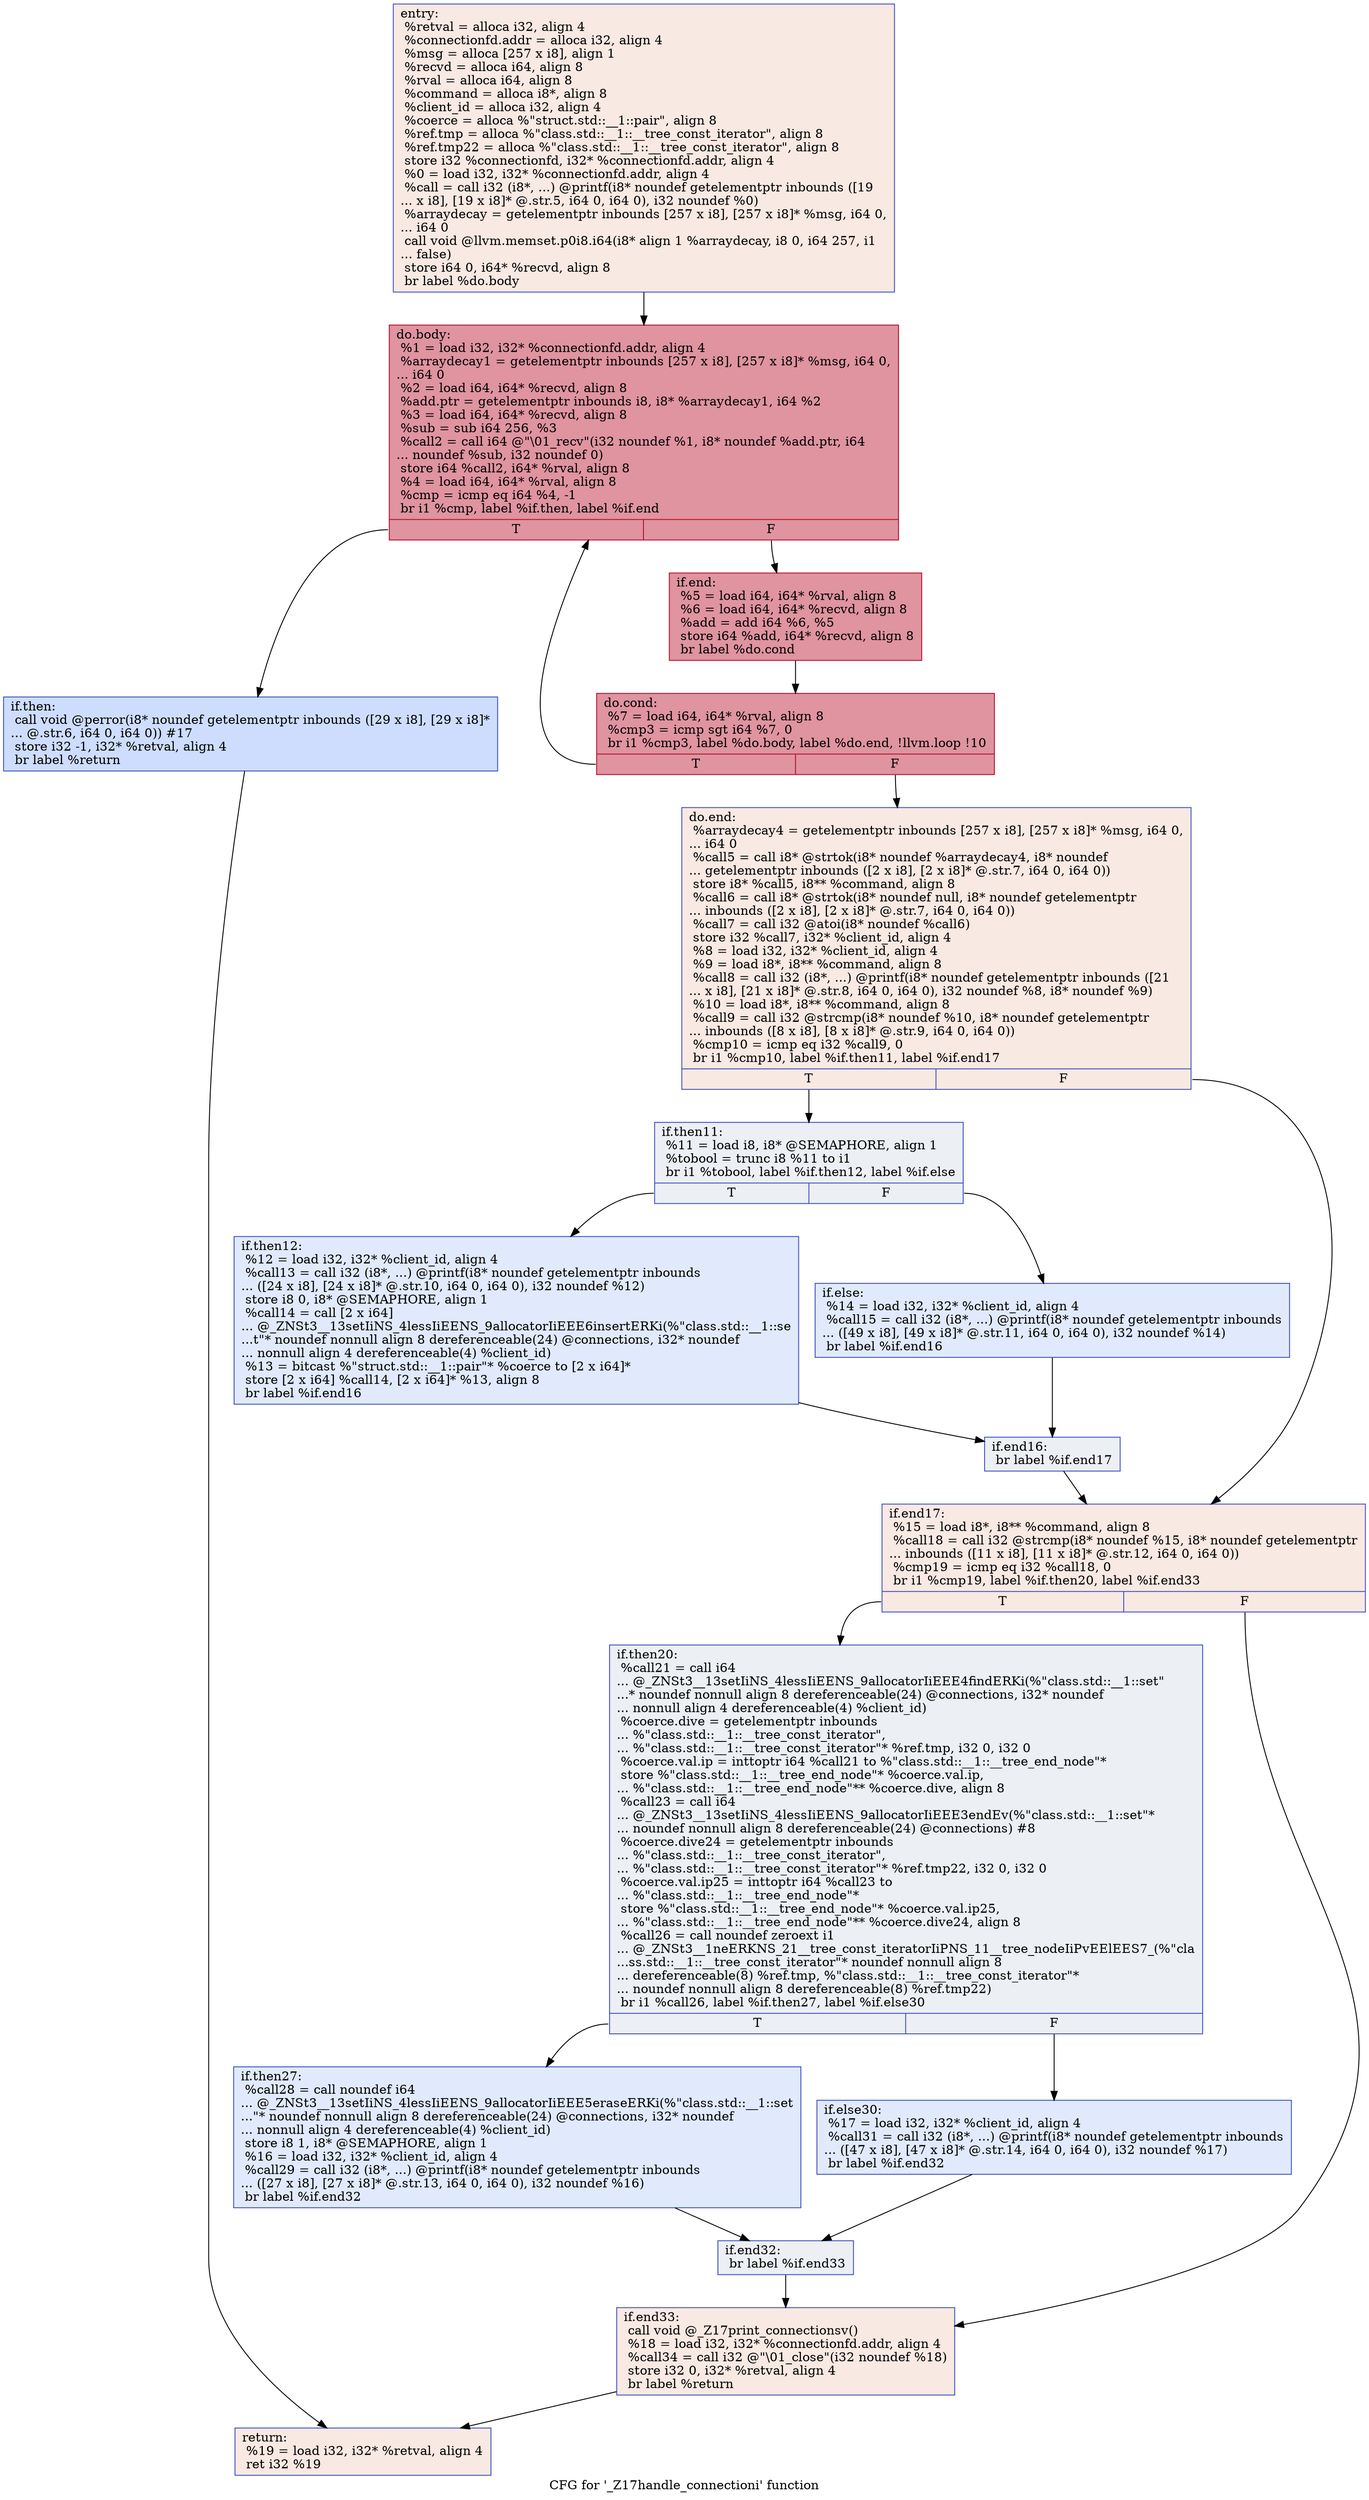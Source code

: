 digraph "CFG for '_Z17handle_connectioni' function" {
	label="CFG for '_Z17handle_connectioni' function";

	Node0x600002556080 [shape=record,color="#3d50c3ff", style=filled, fillcolor="#efcebd70",label="{entry:\l  %retval = alloca i32, align 4\l  %connectionfd.addr = alloca i32, align 4\l  %msg = alloca [257 x i8], align 1\l  %recvd = alloca i64, align 8\l  %rval = alloca i64, align 8\l  %command = alloca i8*, align 8\l  %client_id = alloca i32, align 4\l  %coerce = alloca %\"struct.std::__1::pair\", align 8\l  %ref.tmp = alloca %\"class.std::__1::__tree_const_iterator\", align 8\l  %ref.tmp22 = alloca %\"class.std::__1::__tree_const_iterator\", align 8\l  store i32 %connectionfd, i32* %connectionfd.addr, align 4\l  %0 = load i32, i32* %connectionfd.addr, align 4\l  %call = call i32 (i8*, ...) @printf(i8* noundef getelementptr inbounds ([19\l... x i8], [19 x i8]* @.str.5, i64 0, i64 0), i32 noundef %0)\l  %arraydecay = getelementptr inbounds [257 x i8], [257 x i8]* %msg, i64 0,\l... i64 0\l  call void @llvm.memset.p0i8.i64(i8* align 1 %arraydecay, i8 0, i64 257, i1\l... false)\l  store i64 0, i64* %recvd, align 8\l  br label %do.body\l}"];
	Node0x600002556080 -> Node0x600002556140;
	Node0x600002556140 [shape=record,color="#b70d28ff", style=filled, fillcolor="#b70d2870",label="{do.body:                                          \l  %1 = load i32, i32* %connectionfd.addr, align 4\l  %arraydecay1 = getelementptr inbounds [257 x i8], [257 x i8]* %msg, i64 0,\l... i64 0\l  %2 = load i64, i64* %recvd, align 8\l  %add.ptr = getelementptr inbounds i8, i8* %arraydecay1, i64 %2\l  %3 = load i64, i64* %recvd, align 8\l  %sub = sub i64 256, %3\l  %call2 = call i64 @\"\\01_recv\"(i32 noundef %1, i8* noundef %add.ptr, i64\l... noundef %sub, i32 noundef 0)\l  store i64 %call2, i64* %rval, align 8\l  %4 = load i64, i64* %rval, align 8\l  %cmp = icmp eq i64 %4, -1\l  br i1 %cmp, label %if.then, label %if.end\l|{<s0>T|<s1>F}}"];
	Node0x600002556140:s0 -> Node0x600002556200;
	Node0x600002556140:s1 -> Node0x600002556240;
	Node0x600002556200 [shape=record,color="#3d50c3ff", style=filled, fillcolor="#8fb1fe70",label="{if.then:                                          \l  call void @perror(i8* noundef getelementptr inbounds ([29 x i8], [29 x i8]*\l... @.str.6, i64 0, i64 0)) #17\l  store i32 -1, i32* %retval, align 4\l  br label %return\l}"];
	Node0x600002556200 -> Node0x6000025562c0;
	Node0x600002556240 [shape=record,color="#b70d28ff", style=filled, fillcolor="#b70d2870",label="{if.end:                                           \l  %5 = load i64, i64* %rval, align 8\l  %6 = load i64, i64* %recvd, align 8\l  %add = add i64 %6, %5\l  store i64 %add, i64* %recvd, align 8\l  br label %do.cond\l}"];
	Node0x600002556240 -> Node0x600002556300;
	Node0x600002556300 [shape=record,color="#b70d28ff", style=filled, fillcolor="#b70d2870",label="{do.cond:                                          \l  %7 = load i64, i64* %rval, align 8\l  %cmp3 = icmp sgt i64 %7, 0\l  br i1 %cmp3, label %do.body, label %do.end, !llvm.loop !10\l|{<s0>T|<s1>F}}"];
	Node0x600002556300:s0 -> Node0x600002556140;
	Node0x600002556300:s1 -> Node0x600002556340;
	Node0x600002556340 [shape=record,color="#3d50c3ff", style=filled, fillcolor="#efcebd70",label="{do.end:                                           \l  %arraydecay4 = getelementptr inbounds [257 x i8], [257 x i8]* %msg, i64 0,\l... i64 0\l  %call5 = call i8* @strtok(i8* noundef %arraydecay4, i8* noundef\l... getelementptr inbounds ([2 x i8], [2 x i8]* @.str.7, i64 0, i64 0))\l  store i8* %call5, i8** %command, align 8\l  %call6 = call i8* @strtok(i8* noundef null, i8* noundef getelementptr\l... inbounds ([2 x i8], [2 x i8]* @.str.7, i64 0, i64 0))\l  %call7 = call i32 @atoi(i8* noundef %call6)\l  store i32 %call7, i32* %client_id, align 4\l  %8 = load i32, i32* %client_id, align 4\l  %9 = load i8*, i8** %command, align 8\l  %call8 = call i32 (i8*, ...) @printf(i8* noundef getelementptr inbounds ([21\l... x i8], [21 x i8]* @.str.8, i64 0, i64 0), i32 noundef %8, i8* noundef %9)\l  %10 = load i8*, i8** %command, align 8\l  %call9 = call i32 @strcmp(i8* noundef %10, i8* noundef getelementptr\l... inbounds ([8 x i8], [8 x i8]* @.str.9, i64 0, i64 0))\l  %cmp10 = icmp eq i32 %call9, 0\l  br i1 %cmp10, label %if.then11, label %if.end17\l|{<s0>T|<s1>F}}"];
	Node0x600002556340:s0 -> Node0x6000025564c0;
	Node0x600002556340:s1 -> Node0x600002556500;
	Node0x6000025564c0 [shape=record,color="#3d50c3ff", style=filled, fillcolor="#d4dbe670",label="{if.then11:                                        \l  %11 = load i8, i8* @SEMAPHORE, align 1\l  %tobool = trunc i8 %11 to i1\l  br i1 %tobool, label %if.then12, label %if.else\l|{<s0>T|<s1>F}}"];
	Node0x6000025564c0:s0 -> Node0x600002556540;
	Node0x6000025564c0:s1 -> Node0x600002556580;
	Node0x600002556540 [shape=record,color="#3d50c3ff", style=filled, fillcolor="#b9d0f970",label="{if.then12:                                        \l  %12 = load i32, i32* %client_id, align 4\l  %call13 = call i32 (i8*, ...) @printf(i8* noundef getelementptr inbounds\l... ([24 x i8], [24 x i8]* @.str.10, i64 0, i64 0), i32 noundef %12)\l  store i8 0, i8* @SEMAPHORE, align 1\l  %call14 = call [2 x i64]\l... @_ZNSt3__13setIiNS_4lessIiEENS_9allocatorIiEEE6insertERKi(%\"class.std::__1::se\l...t\"* noundef nonnull align 8 dereferenceable(24) @connections, i32* noundef\l... nonnull align 4 dereferenceable(4) %client_id)\l  %13 = bitcast %\"struct.std::__1::pair\"* %coerce to [2 x i64]*\l  store [2 x i64] %call14, [2 x i64]* %13, align 8\l  br label %if.end16\l}"];
	Node0x600002556540 -> Node0x600002556600;
	Node0x600002556580 [shape=record,color="#3d50c3ff", style=filled, fillcolor="#b9d0f970",label="{if.else:                                          \l  %14 = load i32, i32* %client_id, align 4\l  %call15 = call i32 (i8*, ...) @printf(i8* noundef getelementptr inbounds\l... ([49 x i8], [49 x i8]* @.str.11, i64 0, i64 0), i32 noundef %14)\l  br label %if.end16\l}"];
	Node0x600002556580 -> Node0x600002556600;
	Node0x600002556600 [shape=record,color="#3d50c3ff", style=filled, fillcolor="#d4dbe670",label="{if.end16:                                         \l  br label %if.end17\l}"];
	Node0x600002556600 -> Node0x600002556500;
	Node0x600002556500 [shape=record,color="#3d50c3ff", style=filled, fillcolor="#efcebd70",label="{if.end17:                                         \l  %15 = load i8*, i8** %command, align 8\l  %call18 = call i32 @strcmp(i8* noundef %15, i8* noundef getelementptr\l... inbounds ([11 x i8], [11 x i8]* @.str.12, i64 0, i64 0))\l  %cmp19 = icmp eq i32 %call18, 0\l  br i1 %cmp19, label %if.then20, label %if.end33\l|{<s0>T|<s1>F}}"];
	Node0x600002556500:s0 -> Node0x600002556740;
	Node0x600002556500:s1 -> Node0x600002556780;
	Node0x600002556740 [shape=record,color="#3d50c3ff", style=filled, fillcolor="#d4dbe670",label="{if.then20:                                        \l  %call21 = call i64\l... @_ZNSt3__13setIiNS_4lessIiEENS_9allocatorIiEEE4findERKi(%\"class.std::__1::set\"\l...* noundef nonnull align 8 dereferenceable(24) @connections, i32* noundef\l... nonnull align 4 dereferenceable(4) %client_id)\l  %coerce.dive = getelementptr inbounds\l... %\"class.std::__1::__tree_const_iterator\",\l... %\"class.std::__1::__tree_const_iterator\"* %ref.tmp, i32 0, i32 0\l  %coerce.val.ip = inttoptr i64 %call21 to %\"class.std::__1::__tree_end_node\"*\l  store %\"class.std::__1::__tree_end_node\"* %coerce.val.ip,\l... %\"class.std::__1::__tree_end_node\"** %coerce.dive, align 8\l  %call23 = call i64\l... @_ZNSt3__13setIiNS_4lessIiEENS_9allocatorIiEEE3endEv(%\"class.std::__1::set\"*\l... noundef nonnull align 8 dereferenceable(24) @connections) #8\l  %coerce.dive24 = getelementptr inbounds\l... %\"class.std::__1::__tree_const_iterator\",\l... %\"class.std::__1::__tree_const_iterator\"* %ref.tmp22, i32 0, i32 0\l  %coerce.val.ip25 = inttoptr i64 %call23 to\l... %\"class.std::__1::__tree_end_node\"*\l  store %\"class.std::__1::__tree_end_node\"* %coerce.val.ip25,\l... %\"class.std::__1::__tree_end_node\"** %coerce.dive24, align 8\l  %call26 = call noundef zeroext i1\l... @_ZNSt3__1neERKNS_21__tree_const_iteratorIiPNS_11__tree_nodeIiPvEElEES7_(%\"cla\l...ss.std::__1::__tree_const_iterator\"* noundef nonnull align 8\l... dereferenceable(8) %ref.tmp, %\"class.std::__1::__tree_const_iterator\"*\l... noundef nonnull align 8 dereferenceable(8) %ref.tmp22)\l  br i1 %call26, label %if.then27, label %if.else30\l|{<s0>T|<s1>F}}"];
	Node0x600002556740:s0 -> Node0x6000025568c0;
	Node0x600002556740:s1 -> Node0x600002556900;
	Node0x6000025568c0 [shape=record,color="#3d50c3ff", style=filled, fillcolor="#b9d0f970",label="{if.then27:                                        \l  %call28 = call noundef i64\l... @_ZNSt3__13setIiNS_4lessIiEENS_9allocatorIiEEE5eraseERKi(%\"class.std::__1::set\l...\"* noundef nonnull align 8 dereferenceable(24) @connections, i32* noundef\l... nonnull align 4 dereferenceable(4) %client_id)\l  store i8 1, i8* @SEMAPHORE, align 1\l  %16 = load i32, i32* %client_id, align 4\l  %call29 = call i32 (i8*, ...) @printf(i8* noundef getelementptr inbounds\l... ([27 x i8], [27 x i8]* @.str.13, i64 0, i64 0), i32 noundef %16)\l  br label %if.end32\l}"];
	Node0x6000025568c0 -> Node0x600002556a00;
	Node0x600002556900 [shape=record,color="#3d50c3ff", style=filled, fillcolor="#b9d0f970",label="{if.else30:                                        \l  %17 = load i32, i32* %client_id, align 4\l  %call31 = call i32 (i8*, ...) @printf(i8* noundef getelementptr inbounds\l... ([47 x i8], [47 x i8]* @.str.14, i64 0, i64 0), i32 noundef %17)\l  br label %if.end32\l}"];
	Node0x600002556900 -> Node0x600002556a00;
	Node0x600002556a00 [shape=record,color="#3d50c3ff", style=filled, fillcolor="#d4dbe670",label="{if.end32:                                         \l  br label %if.end33\l}"];
	Node0x600002556a00 -> Node0x600002556780;
	Node0x600002556780 [shape=record,color="#3d50c3ff", style=filled, fillcolor="#efcebd70",label="{if.end33:                                         \l  call void @_Z17print_connectionsv()\l  %18 = load i32, i32* %connectionfd.addr, align 4\l  %call34 = call i32 @\"\\01_close\"(i32 noundef %18)\l  store i32 0, i32* %retval, align 4\l  br label %return\l}"];
	Node0x600002556780 -> Node0x6000025562c0;
	Node0x6000025562c0 [shape=record,color="#3d50c3ff", style=filled, fillcolor="#efcebd70",label="{return:                                           \l  %19 = load i32, i32* %retval, align 4\l  ret i32 %19\l}"];
}
